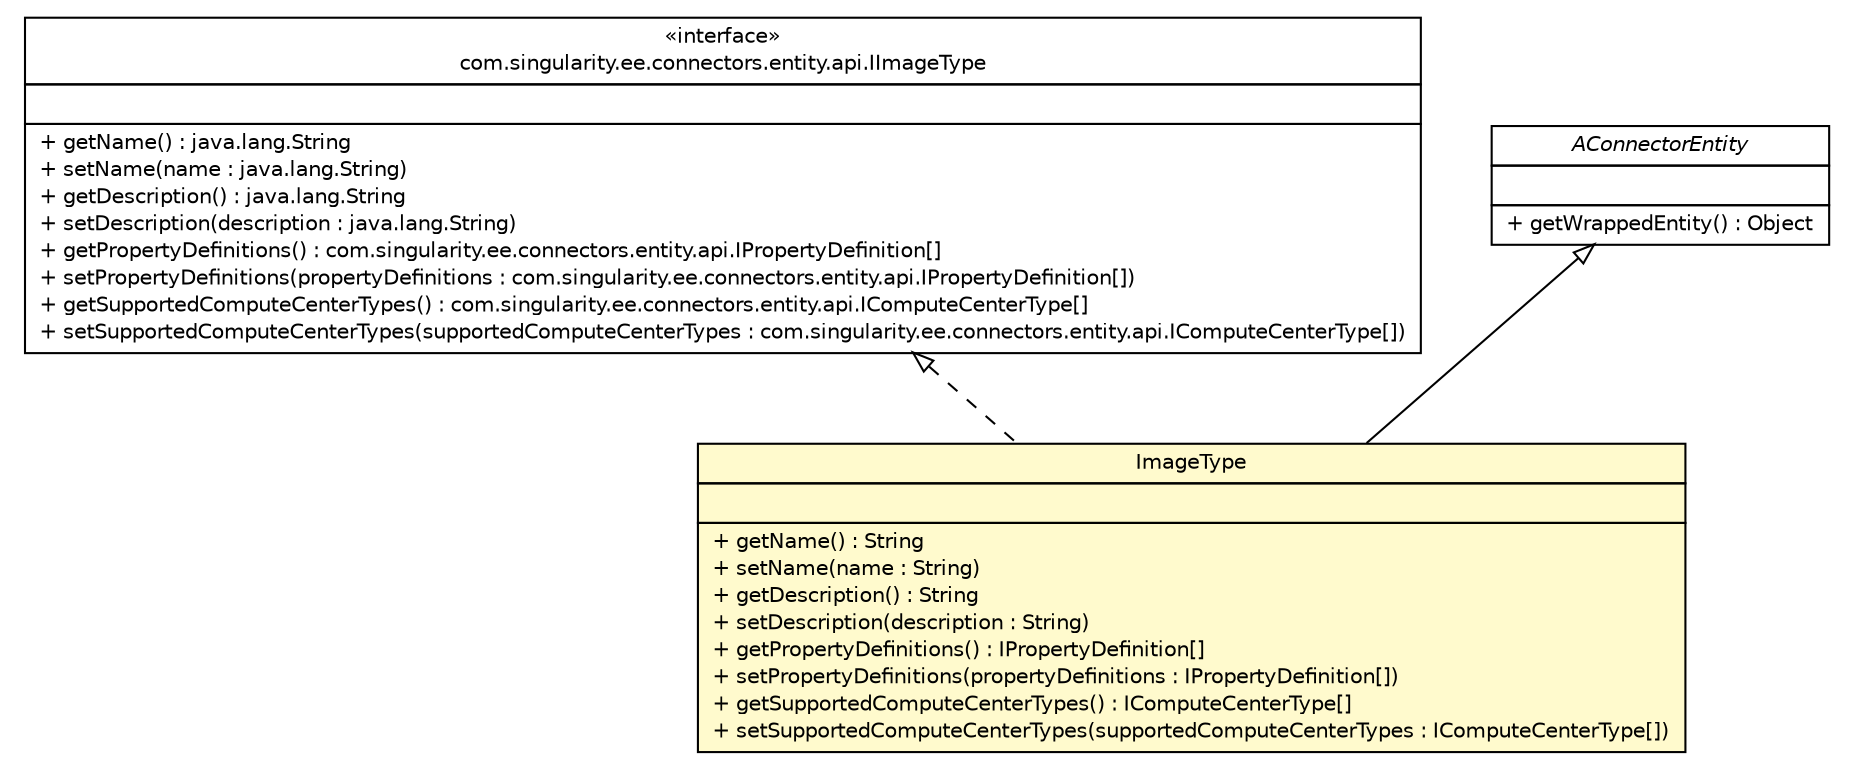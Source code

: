 #!/usr/local/bin/dot
#
# Class diagram 
# Generated by UMLGraph version 5.4 (http://www.umlgraph.org/)
#

digraph G {
	edge [fontname="Helvetica",fontsize=10,labelfontname="Helvetica",labelfontsize=10];
	node [fontname="Helvetica",fontsize=10,shape=plaintext];
	nodesep=0.25;
	ranksep=0.5;
	// com.singularity.ee.connectors.entity.api.IImageType
	c1492 [label=<<table title="com.singularity.ee.connectors.entity.api.IImageType" border="0" cellborder="1" cellspacing="0" cellpadding="2" port="p" href="../api/IImageType.html">
		<tr><td><table border="0" cellspacing="0" cellpadding="1">
<tr><td align="center" balign="center"> &#171;interface&#187; </td></tr>
<tr><td align="center" balign="center"> com.singularity.ee.connectors.entity.api.IImageType </td></tr>
		</table></td></tr>
		<tr><td><table border="0" cellspacing="0" cellpadding="1">
<tr><td align="left" balign="left">  </td></tr>
		</table></td></tr>
		<tr><td><table border="0" cellspacing="0" cellpadding="1">
<tr><td align="left" balign="left"> + getName() : java.lang.String </td></tr>
<tr><td align="left" balign="left"> + setName(name : java.lang.String) </td></tr>
<tr><td align="left" balign="left"> + getDescription() : java.lang.String </td></tr>
<tr><td align="left" balign="left"> + setDescription(description : java.lang.String) </td></tr>
<tr><td align="left" balign="left"> + getPropertyDefinitions() : com.singularity.ee.connectors.entity.api.IPropertyDefinition[] </td></tr>
<tr><td align="left" balign="left"> + setPropertyDefinitions(propertyDefinitions : com.singularity.ee.connectors.entity.api.IPropertyDefinition[]) </td></tr>
<tr><td align="left" balign="left"> + getSupportedComputeCenterTypes() : com.singularity.ee.connectors.entity.api.IComputeCenterType[] </td></tr>
<tr><td align="left" balign="left"> + setSupportedComputeCenterTypes(supportedComputeCenterTypes : com.singularity.ee.connectors.entity.api.IComputeCenterType[]) </td></tr>
		</table></td></tr>
		</table>>, URL="../api/IImageType.html", fontname="Helvetica", fontcolor="black", fontsize=10.0];
	// com.singularity.ee.connectors.entity.impl.AConnectorEntity
	c1503 [label=<<table title="com.singularity.ee.connectors.entity.impl.AConnectorEntity" border="0" cellborder="1" cellspacing="0" cellpadding="2" port="p" href="./AConnectorEntity.html">
		<tr><td><table border="0" cellspacing="0" cellpadding="1">
<tr><td align="center" balign="center"><font face="Helvetica-Oblique"> AConnectorEntity </font></td></tr>
		</table></td></tr>
		<tr><td><table border="0" cellspacing="0" cellpadding="1">
<tr><td align="left" balign="left">  </td></tr>
		</table></td></tr>
		<tr><td><table border="0" cellspacing="0" cellpadding="1">
<tr><td align="left" balign="left"> + getWrappedEntity() : Object </td></tr>
		</table></td></tr>
		</table>>, URL="./AConnectorEntity.html", fontname="Helvetica", fontcolor="black", fontsize=10.0];
	// com.singularity.ee.connectors.entity.impl.ImageType
	c1514 [label=<<table title="com.singularity.ee.connectors.entity.impl.ImageType" border="0" cellborder="1" cellspacing="0" cellpadding="2" port="p" bgcolor="lemonChiffon" href="./ImageType.html">
		<tr><td><table border="0" cellspacing="0" cellpadding="1">
<tr><td align="center" balign="center"> ImageType </td></tr>
		</table></td></tr>
		<tr><td><table border="0" cellspacing="0" cellpadding="1">
<tr><td align="left" balign="left">  </td></tr>
		</table></td></tr>
		<tr><td><table border="0" cellspacing="0" cellpadding="1">
<tr><td align="left" balign="left"> + getName() : String </td></tr>
<tr><td align="left" balign="left"> + setName(name : String) </td></tr>
<tr><td align="left" balign="left"> + getDescription() : String </td></tr>
<tr><td align="left" balign="left"> + setDescription(description : String) </td></tr>
<tr><td align="left" balign="left"> + getPropertyDefinitions() : IPropertyDefinition[] </td></tr>
<tr><td align="left" balign="left"> + setPropertyDefinitions(propertyDefinitions : IPropertyDefinition[]) </td></tr>
<tr><td align="left" balign="left"> + getSupportedComputeCenterTypes() : IComputeCenterType[] </td></tr>
<tr><td align="left" balign="left"> + setSupportedComputeCenterTypes(supportedComputeCenterTypes : IComputeCenterType[]) </td></tr>
		</table></td></tr>
		</table>>, URL="./ImageType.html", fontname="Helvetica", fontcolor="black", fontsize=10.0];
	//com.singularity.ee.connectors.entity.impl.ImageType extends com.singularity.ee.connectors.entity.impl.AConnectorEntity
	c1503:p -> c1514:p [dir=back,arrowtail=empty];
	//com.singularity.ee.connectors.entity.impl.ImageType implements com.singularity.ee.connectors.entity.api.IImageType
	c1492:p -> c1514:p [dir=back,arrowtail=empty,style=dashed];
}

